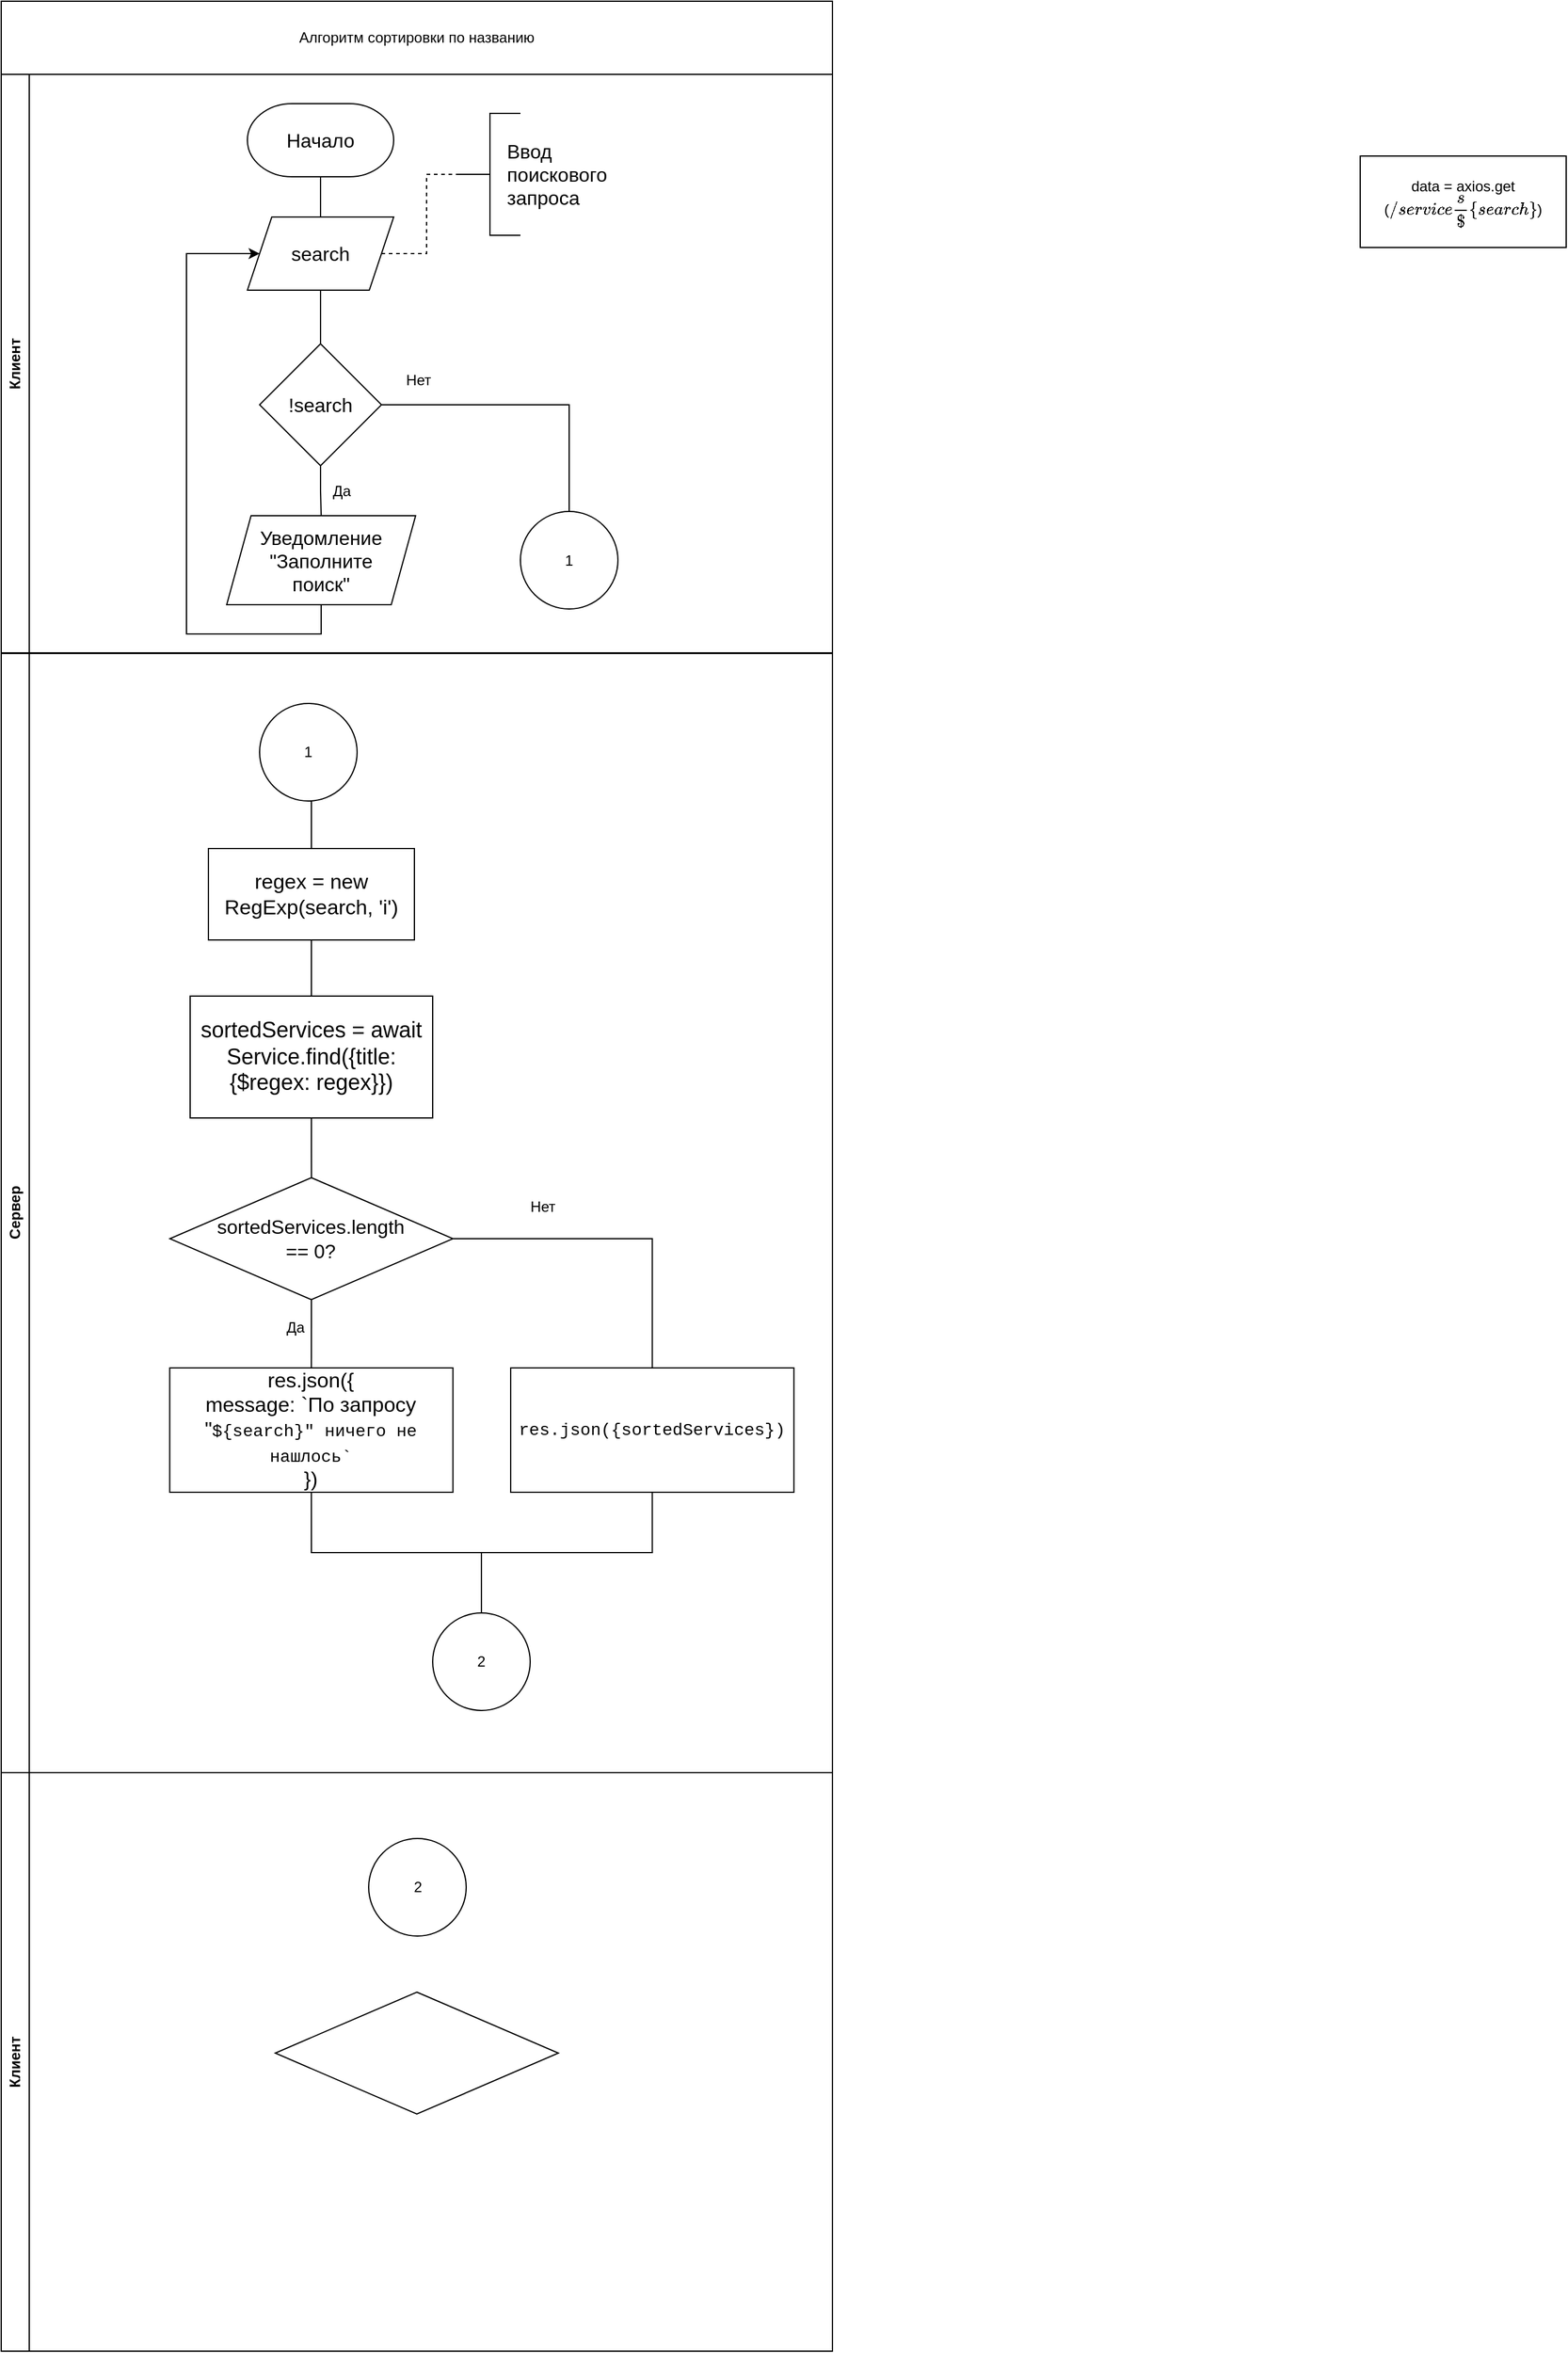 <mxfile version="21.3.3" type="github">
  <diagram name="Page-1" id="E9xdRc76zqNghz4BqSpp">
    <mxGraphModel dx="2393" dy="1298" grid="0" gridSize="10" guides="1" tooltips="1" connect="1" arrows="1" fold="1" page="1" pageScale="1" pageWidth="850" pageHeight="1100" background="none" math="0" shadow="0">
      <root>
        <mxCell id="0" />
        <mxCell id="1" parent="0" />
        <mxCell id="cyzbxc-1JioGg2fqTE1t-6" style="edgeStyle=orthogonalEdgeStyle;rounded=0;orthogonalLoop=1;jettySize=auto;html=1;exitX=0.5;exitY=1;exitDx=0;exitDy=0;exitPerimeter=0;entryX=0.5;entryY=0;entryDx=0;entryDy=0;endArrow=none;endFill=0;" parent="1" source="cyzbxc-1JioGg2fqTE1t-1" target="cyzbxc-1JioGg2fqTE1t-3" edge="1">
          <mxGeometry relative="1" as="geometry" />
        </mxCell>
        <mxCell id="cyzbxc-1JioGg2fqTE1t-1" value="Начало" style="strokeWidth=1;html=1;shape=mxgraph.flowchart.terminator;whiteSpace=wrap;fontSize=16;" parent="1" vertex="1">
          <mxGeometry x="305" y="142" width="120" height="60" as="geometry" />
        </mxCell>
        <mxCell id="cyzbxc-1JioGg2fqTE1t-9" style="edgeStyle=orthogonalEdgeStyle;rounded=0;orthogonalLoop=1;jettySize=auto;html=1;exitX=0.5;exitY=1;exitDx=0;exitDy=0;entryX=0.5;entryY=0;entryDx=0;entryDy=0;entryPerimeter=0;endArrow=none;endFill=0;" parent="1" source="cyzbxc-1JioGg2fqTE1t-3" target="cyzbxc-1JioGg2fqTE1t-8" edge="1">
          <mxGeometry relative="1" as="geometry" />
        </mxCell>
        <mxCell id="cyzbxc-1JioGg2fqTE1t-3" value="&lt;span style=&quot;font-size: 16px;&quot;&gt;search&lt;/span&gt;" style="shape=parallelogram;perimeter=parallelogramPerimeter;whiteSpace=wrap;html=1;fixedSize=1;align=center;" parent="1" vertex="1">
          <mxGeometry x="305" y="235" width="120" height="60" as="geometry" />
        </mxCell>
        <mxCell id="cyzbxc-1JioGg2fqTE1t-5" style="edgeStyle=orthogonalEdgeStyle;rounded=0;orthogonalLoop=1;jettySize=auto;html=1;dashed=1;endArrow=none;endFill=0;" parent="1" source="cyzbxc-1JioGg2fqTE1t-4" target="cyzbxc-1JioGg2fqTE1t-3" edge="1">
          <mxGeometry relative="1" as="geometry" />
        </mxCell>
        <mxCell id="cyzbxc-1JioGg2fqTE1t-4" value="" style="strokeWidth=1;html=1;shape=mxgraph.flowchart.annotation_2;align=left;labelPosition=right;pointerEvents=1;spacing=1;" parent="1" vertex="1">
          <mxGeometry x="479" y="150" width="50" height="100" as="geometry" />
        </mxCell>
        <mxCell id="cyzbxc-1JioGg2fqTE1t-7" value="&lt;font style=&quot;font-size: 16px;&quot;&gt;Ввод &lt;br&gt;поискового &lt;br&gt;запроса&lt;/font&gt;" style="text;html=1;align=left;verticalAlign=middle;resizable=0;points=[];autosize=1;strokeColor=none;fillColor=none;" parent="1" vertex="1">
          <mxGeometry x="516" y="165" width="100" height="70" as="geometry" />
        </mxCell>
        <mxCell id="cyzbxc-1JioGg2fqTE1t-12" style="edgeStyle=orthogonalEdgeStyle;rounded=0;orthogonalLoop=1;jettySize=auto;html=1;exitX=0.5;exitY=1;exitDx=0;exitDy=0;exitPerimeter=0;entryX=0.5;entryY=0;entryDx=0;entryDy=0;endArrow=none;endFill=0;" parent="1" source="cyzbxc-1JioGg2fqTE1t-8" target="cyzbxc-1JioGg2fqTE1t-10" edge="1">
          <mxGeometry relative="1" as="geometry" />
        </mxCell>
        <mxCell id="c1Twwy1D4Yc-hKS2rIEJ-19" style="edgeStyle=orthogonalEdgeStyle;rounded=0;orthogonalLoop=1;jettySize=auto;html=1;exitX=1;exitY=0.5;exitDx=0;exitDy=0;exitPerimeter=0;endArrow=none;endFill=0;" edge="1" parent="1" source="cyzbxc-1JioGg2fqTE1t-8" target="c1Twwy1D4Yc-hKS2rIEJ-13">
          <mxGeometry relative="1" as="geometry" />
        </mxCell>
        <mxCell id="cyzbxc-1JioGg2fqTE1t-8" value="!search" style="strokeWidth=1;html=1;shape=mxgraph.flowchart.decision;whiteSpace=wrap;spacing=1;fontSize=16;" parent="1" vertex="1">
          <mxGeometry x="315" y="339" width="100" height="100" as="geometry" />
        </mxCell>
        <mxCell id="cyzbxc-1JioGg2fqTE1t-11" style="edgeStyle=orthogonalEdgeStyle;rounded=0;orthogonalLoop=1;jettySize=auto;html=1;exitX=0.5;exitY=1;exitDx=0;exitDy=0;entryX=0;entryY=0.5;entryDx=0;entryDy=0;" parent="1" source="cyzbxc-1JioGg2fqTE1t-10" target="cyzbxc-1JioGg2fqTE1t-3" edge="1">
          <mxGeometry relative="1" as="geometry">
            <mxPoint x="268" y="247" as="targetPoint" />
            <Array as="points">
              <mxPoint x="366" y="577" />
              <mxPoint x="255" y="577" />
              <mxPoint x="255" y="265" />
            </Array>
          </mxGeometry>
        </mxCell>
        <mxCell id="cyzbxc-1JioGg2fqTE1t-10" value="&lt;span style=&quot;font-size: 16px;&quot;&gt;Уведомление&lt;br&gt;&quot;Заполните &lt;br&gt;поиск&quot;&lt;br&gt;&lt;/span&gt;" style="shape=parallelogram;perimeter=parallelogramPerimeter;whiteSpace=wrap;html=1;fixedSize=1;align=center;" parent="1" vertex="1">
          <mxGeometry x="288" y="480" width="155" height="73" as="geometry" />
        </mxCell>
        <mxCell id="cyzbxc-1JioGg2fqTE1t-13" value="Да" style="text;html=1;align=center;verticalAlign=middle;resizable=0;points=[];autosize=1;strokeColor=none;fillColor=none;" parent="1" vertex="1">
          <mxGeometry x="365" y="447" width="33" height="26" as="geometry" />
        </mxCell>
        <mxCell id="c1Twwy1D4Yc-hKS2rIEJ-1" value="data = axios.get&lt;br&gt;(`/services/${search}`&lt;span style=&quot;background-color: initial;&quot;&gt;)&lt;/span&gt;" style="rounded=0;whiteSpace=wrap;html=1;" vertex="1" parent="1">
          <mxGeometry x="1218" y="185" width="169" height="75" as="geometry" />
        </mxCell>
        <mxCell id="c1Twwy1D4Yc-hKS2rIEJ-7" value="" style="group" vertex="1" connectable="0" parent="1">
          <mxGeometry x="103" y="58.5" width="682" height="534.5" as="geometry" />
        </mxCell>
        <mxCell id="c1Twwy1D4Yc-hKS2rIEJ-8" value="" style="group" vertex="1" connectable="0" parent="c1Twwy1D4Yc-hKS2rIEJ-7">
          <mxGeometry y="-0.5" width="682" height="534.5" as="geometry" />
        </mxCell>
        <mxCell id="c1Twwy1D4Yc-hKS2rIEJ-4" value="Клиент" style="swimlane;horizontal=0;whiteSpace=wrap;html=1;" vertex="1" parent="c1Twwy1D4Yc-hKS2rIEJ-8">
          <mxGeometry y="60" width="682" height="474.5" as="geometry" />
        </mxCell>
        <mxCell id="c1Twwy1D4Yc-hKS2rIEJ-13" value="1" style="ellipse;whiteSpace=wrap;html=1;aspect=fixed;" vertex="1" parent="c1Twwy1D4Yc-hKS2rIEJ-4">
          <mxGeometry x="426" y="358.5" width="80" height="80" as="geometry" />
        </mxCell>
        <mxCell id="c1Twwy1D4Yc-hKS2rIEJ-26" value="Нет" style="text;html=1;align=center;verticalAlign=middle;resizable=0;points=[];autosize=1;strokeColor=none;fillColor=none;" vertex="1" parent="c1Twwy1D4Yc-hKS2rIEJ-4">
          <mxGeometry x="322.5" y="238" width="38" height="26" as="geometry" />
        </mxCell>
        <mxCell id="c1Twwy1D4Yc-hKS2rIEJ-5" value="Алгоритм сортировки по названию" style="rounded=0;whiteSpace=wrap;html=1;" vertex="1" parent="c1Twwy1D4Yc-hKS2rIEJ-8">
          <mxGeometry width="682" height="60" as="geometry" />
        </mxCell>
        <mxCell id="c1Twwy1D4Yc-hKS2rIEJ-10" value="Сервер" style="swimlane;horizontal=0;whiteSpace=wrap;html=1;" vertex="1" parent="1">
          <mxGeometry x="103" y="593" width="682" height="918" as="geometry" />
        </mxCell>
        <mxCell id="c1Twwy1D4Yc-hKS2rIEJ-21" style="edgeStyle=orthogonalEdgeStyle;rounded=0;orthogonalLoop=1;jettySize=auto;html=1;exitX=0.5;exitY=1;exitDx=0;exitDy=0;endArrow=none;endFill=0;" edge="1" parent="c1Twwy1D4Yc-hKS2rIEJ-10" source="cyzbxc-1JioGg2fqTE1t-14" target="c1Twwy1D4Yc-hKS2rIEJ-2">
          <mxGeometry relative="1" as="geometry" />
        </mxCell>
        <mxCell id="cyzbxc-1JioGg2fqTE1t-14" value="&lt;font style=&quot;font-size: 17px;&quot;&gt;regex = new RegExp(search, &#39;i&#39;)&lt;/font&gt;" style="rounded=0;whiteSpace=wrap;html=1;" parent="c1Twwy1D4Yc-hKS2rIEJ-10" vertex="1">
          <mxGeometry x="170" y="160" width="169" height="75" as="geometry" />
        </mxCell>
        <mxCell id="c1Twwy1D4Yc-hKS2rIEJ-22" style="edgeStyle=orthogonalEdgeStyle;rounded=0;orthogonalLoop=1;jettySize=auto;html=1;exitX=0.5;exitY=1;exitDx=0;exitDy=0;endArrow=none;endFill=0;" edge="1" parent="c1Twwy1D4Yc-hKS2rIEJ-10" source="c1Twwy1D4Yc-hKS2rIEJ-2" target="c1Twwy1D4Yc-hKS2rIEJ-11">
          <mxGeometry relative="1" as="geometry" />
        </mxCell>
        <mxCell id="c1Twwy1D4Yc-hKS2rIEJ-2" value="&lt;font style=&quot;font-size: 18px;&quot;&gt;sortedServices = await Service.find({title: {$regex: regex}})&lt;/font&gt;" style="rounded=0;whiteSpace=wrap;html=1;" vertex="1" parent="c1Twwy1D4Yc-hKS2rIEJ-10">
          <mxGeometry x="155.01" y="281" width="199" height="100" as="geometry" />
        </mxCell>
        <mxCell id="c1Twwy1D4Yc-hKS2rIEJ-23" style="edgeStyle=orthogonalEdgeStyle;rounded=0;orthogonalLoop=1;jettySize=auto;html=1;exitX=0.5;exitY=1;exitDx=0;exitDy=0;exitPerimeter=0;entryX=0.5;entryY=0;entryDx=0;entryDy=0;endArrow=none;endFill=0;" edge="1" parent="c1Twwy1D4Yc-hKS2rIEJ-10" source="c1Twwy1D4Yc-hKS2rIEJ-11" target="c1Twwy1D4Yc-hKS2rIEJ-12">
          <mxGeometry relative="1" as="geometry" />
        </mxCell>
        <mxCell id="c1Twwy1D4Yc-hKS2rIEJ-24" style="edgeStyle=orthogonalEdgeStyle;rounded=0;orthogonalLoop=1;jettySize=auto;html=1;exitX=1;exitY=0.5;exitDx=0;exitDy=0;exitPerimeter=0;endArrow=none;endFill=0;" edge="1" parent="c1Twwy1D4Yc-hKS2rIEJ-10" source="c1Twwy1D4Yc-hKS2rIEJ-11" target="c1Twwy1D4Yc-hKS2rIEJ-15">
          <mxGeometry relative="1" as="geometry" />
        </mxCell>
        <mxCell id="c1Twwy1D4Yc-hKS2rIEJ-11" value="sortedServices.length &lt;br&gt;== 0?" style="strokeWidth=1;html=1;shape=mxgraph.flowchart.decision;whiteSpace=wrap;spacing=1;fontSize=16;" vertex="1" parent="c1Twwy1D4Yc-hKS2rIEJ-10">
          <mxGeometry x="138.39" y="430" width="232.25" height="100" as="geometry" />
        </mxCell>
        <mxCell id="c1Twwy1D4Yc-hKS2rIEJ-28" style="edgeStyle=orthogonalEdgeStyle;rounded=0;orthogonalLoop=1;jettySize=auto;html=1;exitX=0.5;exitY=1;exitDx=0;exitDy=0;entryX=0.5;entryY=0;entryDx=0;entryDy=0;endArrow=none;endFill=0;" edge="1" parent="c1Twwy1D4Yc-hKS2rIEJ-10" source="c1Twwy1D4Yc-hKS2rIEJ-12" target="c1Twwy1D4Yc-hKS2rIEJ-17">
          <mxGeometry relative="1" as="geometry" />
        </mxCell>
        <mxCell id="c1Twwy1D4Yc-hKS2rIEJ-12" value="&lt;font style=&quot;font-size: 17px;&quot;&gt;res.json({&lt;br&gt;message: `По запросу &quot;&lt;span style=&quot;font-family: Consolas, &amp;quot;Courier New&amp;quot;, monospace; font-size: 14px;&quot;&gt;${&lt;/span&gt;&lt;span style=&quot;font-family: Consolas, &amp;quot;Courier New&amp;quot;, monospace; font-size: 14px;&quot;&gt;search&lt;/span&gt;&lt;span style=&quot;font-family: Consolas, &amp;quot;Courier New&amp;quot;, monospace; font-size: 14px;&quot;&gt;}&lt;/span&gt;&lt;span style=&quot;font-family: Consolas, &amp;quot;Courier New&amp;quot;, monospace; font-size: 14px;&quot;&gt;&quot; ничего не нашлось`&lt;/span&gt;&lt;br&gt;&lt;/font&gt;&lt;span style=&quot;font-size: 17px; background-color: initial;&quot;&gt;})&lt;/span&gt;" style="rounded=0;whiteSpace=wrap;html=1;strokeColor=#000000;fontColor=#000000;" vertex="1" parent="c1Twwy1D4Yc-hKS2rIEJ-10">
          <mxGeometry x="138.26" y="586" width="232.38" height="102" as="geometry" />
        </mxCell>
        <mxCell id="c1Twwy1D4Yc-hKS2rIEJ-20" style="edgeStyle=orthogonalEdgeStyle;rounded=0;orthogonalLoop=1;jettySize=auto;html=1;exitX=0.5;exitY=1;exitDx=0;exitDy=0;entryX=0.5;entryY=0;entryDx=0;entryDy=0;endArrow=none;endFill=0;" edge="1" parent="c1Twwy1D4Yc-hKS2rIEJ-10" source="c1Twwy1D4Yc-hKS2rIEJ-14" target="cyzbxc-1JioGg2fqTE1t-14">
          <mxGeometry relative="1" as="geometry" />
        </mxCell>
        <mxCell id="c1Twwy1D4Yc-hKS2rIEJ-14" value="1" style="ellipse;whiteSpace=wrap;html=1;aspect=fixed;" vertex="1" parent="c1Twwy1D4Yc-hKS2rIEJ-10">
          <mxGeometry x="212" y="41" width="80" height="80" as="geometry" />
        </mxCell>
        <mxCell id="c1Twwy1D4Yc-hKS2rIEJ-29" style="edgeStyle=orthogonalEdgeStyle;rounded=0;orthogonalLoop=1;jettySize=auto;html=1;exitX=0.5;exitY=1;exitDx=0;exitDy=0;endArrow=none;endFill=0;" edge="1" parent="c1Twwy1D4Yc-hKS2rIEJ-10" source="c1Twwy1D4Yc-hKS2rIEJ-15" target="c1Twwy1D4Yc-hKS2rIEJ-17">
          <mxGeometry relative="1" as="geometry" />
        </mxCell>
        <mxCell id="c1Twwy1D4Yc-hKS2rIEJ-15" value="&lt;div style=&quot;font-family: Consolas, &amp;quot;Courier New&amp;quot;, monospace; font-size: 14px; line-height: 19px;&quot;&gt;res.&lt;span style=&quot;&quot;&gt;json&lt;/span&gt;({&lt;span style=&quot;&quot;&gt;sortedServices&lt;/span&gt;})&lt;/div&gt;" style="rounded=0;whiteSpace=wrap;html=1;strokeColor=#000000;fontColor=#000000;labelBackgroundColor=default;" vertex="1" parent="c1Twwy1D4Yc-hKS2rIEJ-10">
          <mxGeometry x="418" y="586" width="232.38" height="102" as="geometry" />
        </mxCell>
        <mxCell id="c1Twwy1D4Yc-hKS2rIEJ-17" value="2" style="ellipse;whiteSpace=wrap;html=1;aspect=fixed;" vertex="1" parent="c1Twwy1D4Yc-hKS2rIEJ-10">
          <mxGeometry x="354.01" y="787" width="80" height="80" as="geometry" />
        </mxCell>
        <mxCell id="c1Twwy1D4Yc-hKS2rIEJ-27" value="Нет" style="text;html=1;align=center;verticalAlign=middle;resizable=0;points=[];autosize=1;strokeColor=none;fillColor=none;" vertex="1" parent="c1Twwy1D4Yc-hKS2rIEJ-10">
          <mxGeometry x="425" y="441" width="38" height="26" as="geometry" />
        </mxCell>
        <mxCell id="c1Twwy1D4Yc-hKS2rIEJ-25" value="Да" style="text;html=1;align=center;verticalAlign=middle;resizable=0;points=[];autosize=1;strokeColor=none;fillColor=none;" vertex="1" parent="1">
          <mxGeometry x="327" y="1133" width="33" height="26" as="geometry" />
        </mxCell>
        <mxCell id="c1Twwy1D4Yc-hKS2rIEJ-30" value="Клиент" style="swimlane;horizontal=0;whiteSpace=wrap;html=1;" vertex="1" parent="1">
          <mxGeometry x="103" y="1511" width="682" height="474.5" as="geometry" />
        </mxCell>
        <mxCell id="c1Twwy1D4Yc-hKS2rIEJ-18" value="2" style="ellipse;whiteSpace=wrap;html=1;aspect=fixed;" vertex="1" parent="c1Twwy1D4Yc-hKS2rIEJ-30">
          <mxGeometry x="301.5" y="54" width="80" height="80" as="geometry" />
        </mxCell>
        <mxCell id="c1Twwy1D4Yc-hKS2rIEJ-33" value="" style="strokeWidth=1;html=1;shape=mxgraph.flowchart.decision;whiteSpace=wrap;spacing=1;fontSize=16;" vertex="1" parent="c1Twwy1D4Yc-hKS2rIEJ-30">
          <mxGeometry x="224.88" y="180" width="232.25" height="100" as="geometry" />
        </mxCell>
      </root>
    </mxGraphModel>
  </diagram>
</mxfile>
